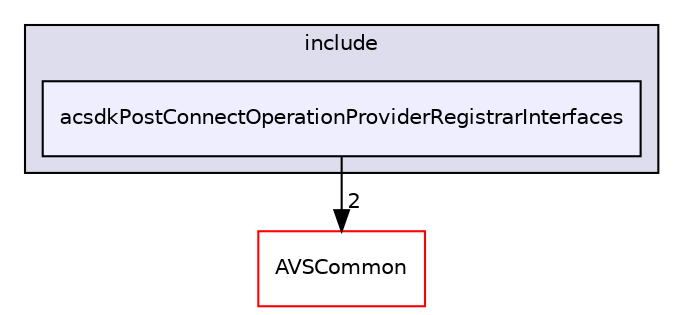 digraph "/workplace/avs-device-sdk/core/acsdkPostConnectOperationProviderRegistrarInterfaces/include/acsdkPostConnectOperationProviderRegistrarInterfaces" {
  compound=true
  node [ fontsize="10", fontname="Helvetica"];
  edge [ labelfontsize="10", labelfontname="Helvetica"];
  subgraph clusterdir_7f60d73a456b0e62c5fd083e5c80673e {
    graph [ bgcolor="#ddddee", pencolor="black", label="include" fontname="Helvetica", fontsize="10", URL="dir_7f60d73a456b0e62c5fd083e5c80673e.html"]
  dir_359972a0540ba8489c0beab0b1961955 [shape=box, label="acsdkPostConnectOperationProviderRegistrarInterfaces", style="filled", fillcolor="#eeeeff", pencolor="black", URL="dir_359972a0540ba8489c0beab0b1961955.html"];
  }
  dir_13e65effb2bde530b17b3d5eefcd0266 [shape=box label="AVSCommon" fillcolor="white" style="filled" color="red" URL="dir_13e65effb2bde530b17b3d5eefcd0266.html"];
  dir_359972a0540ba8489c0beab0b1961955->dir_13e65effb2bde530b17b3d5eefcd0266 [headlabel="2", labeldistance=1.5 headhref="dir_000476_000017.html"];
}

